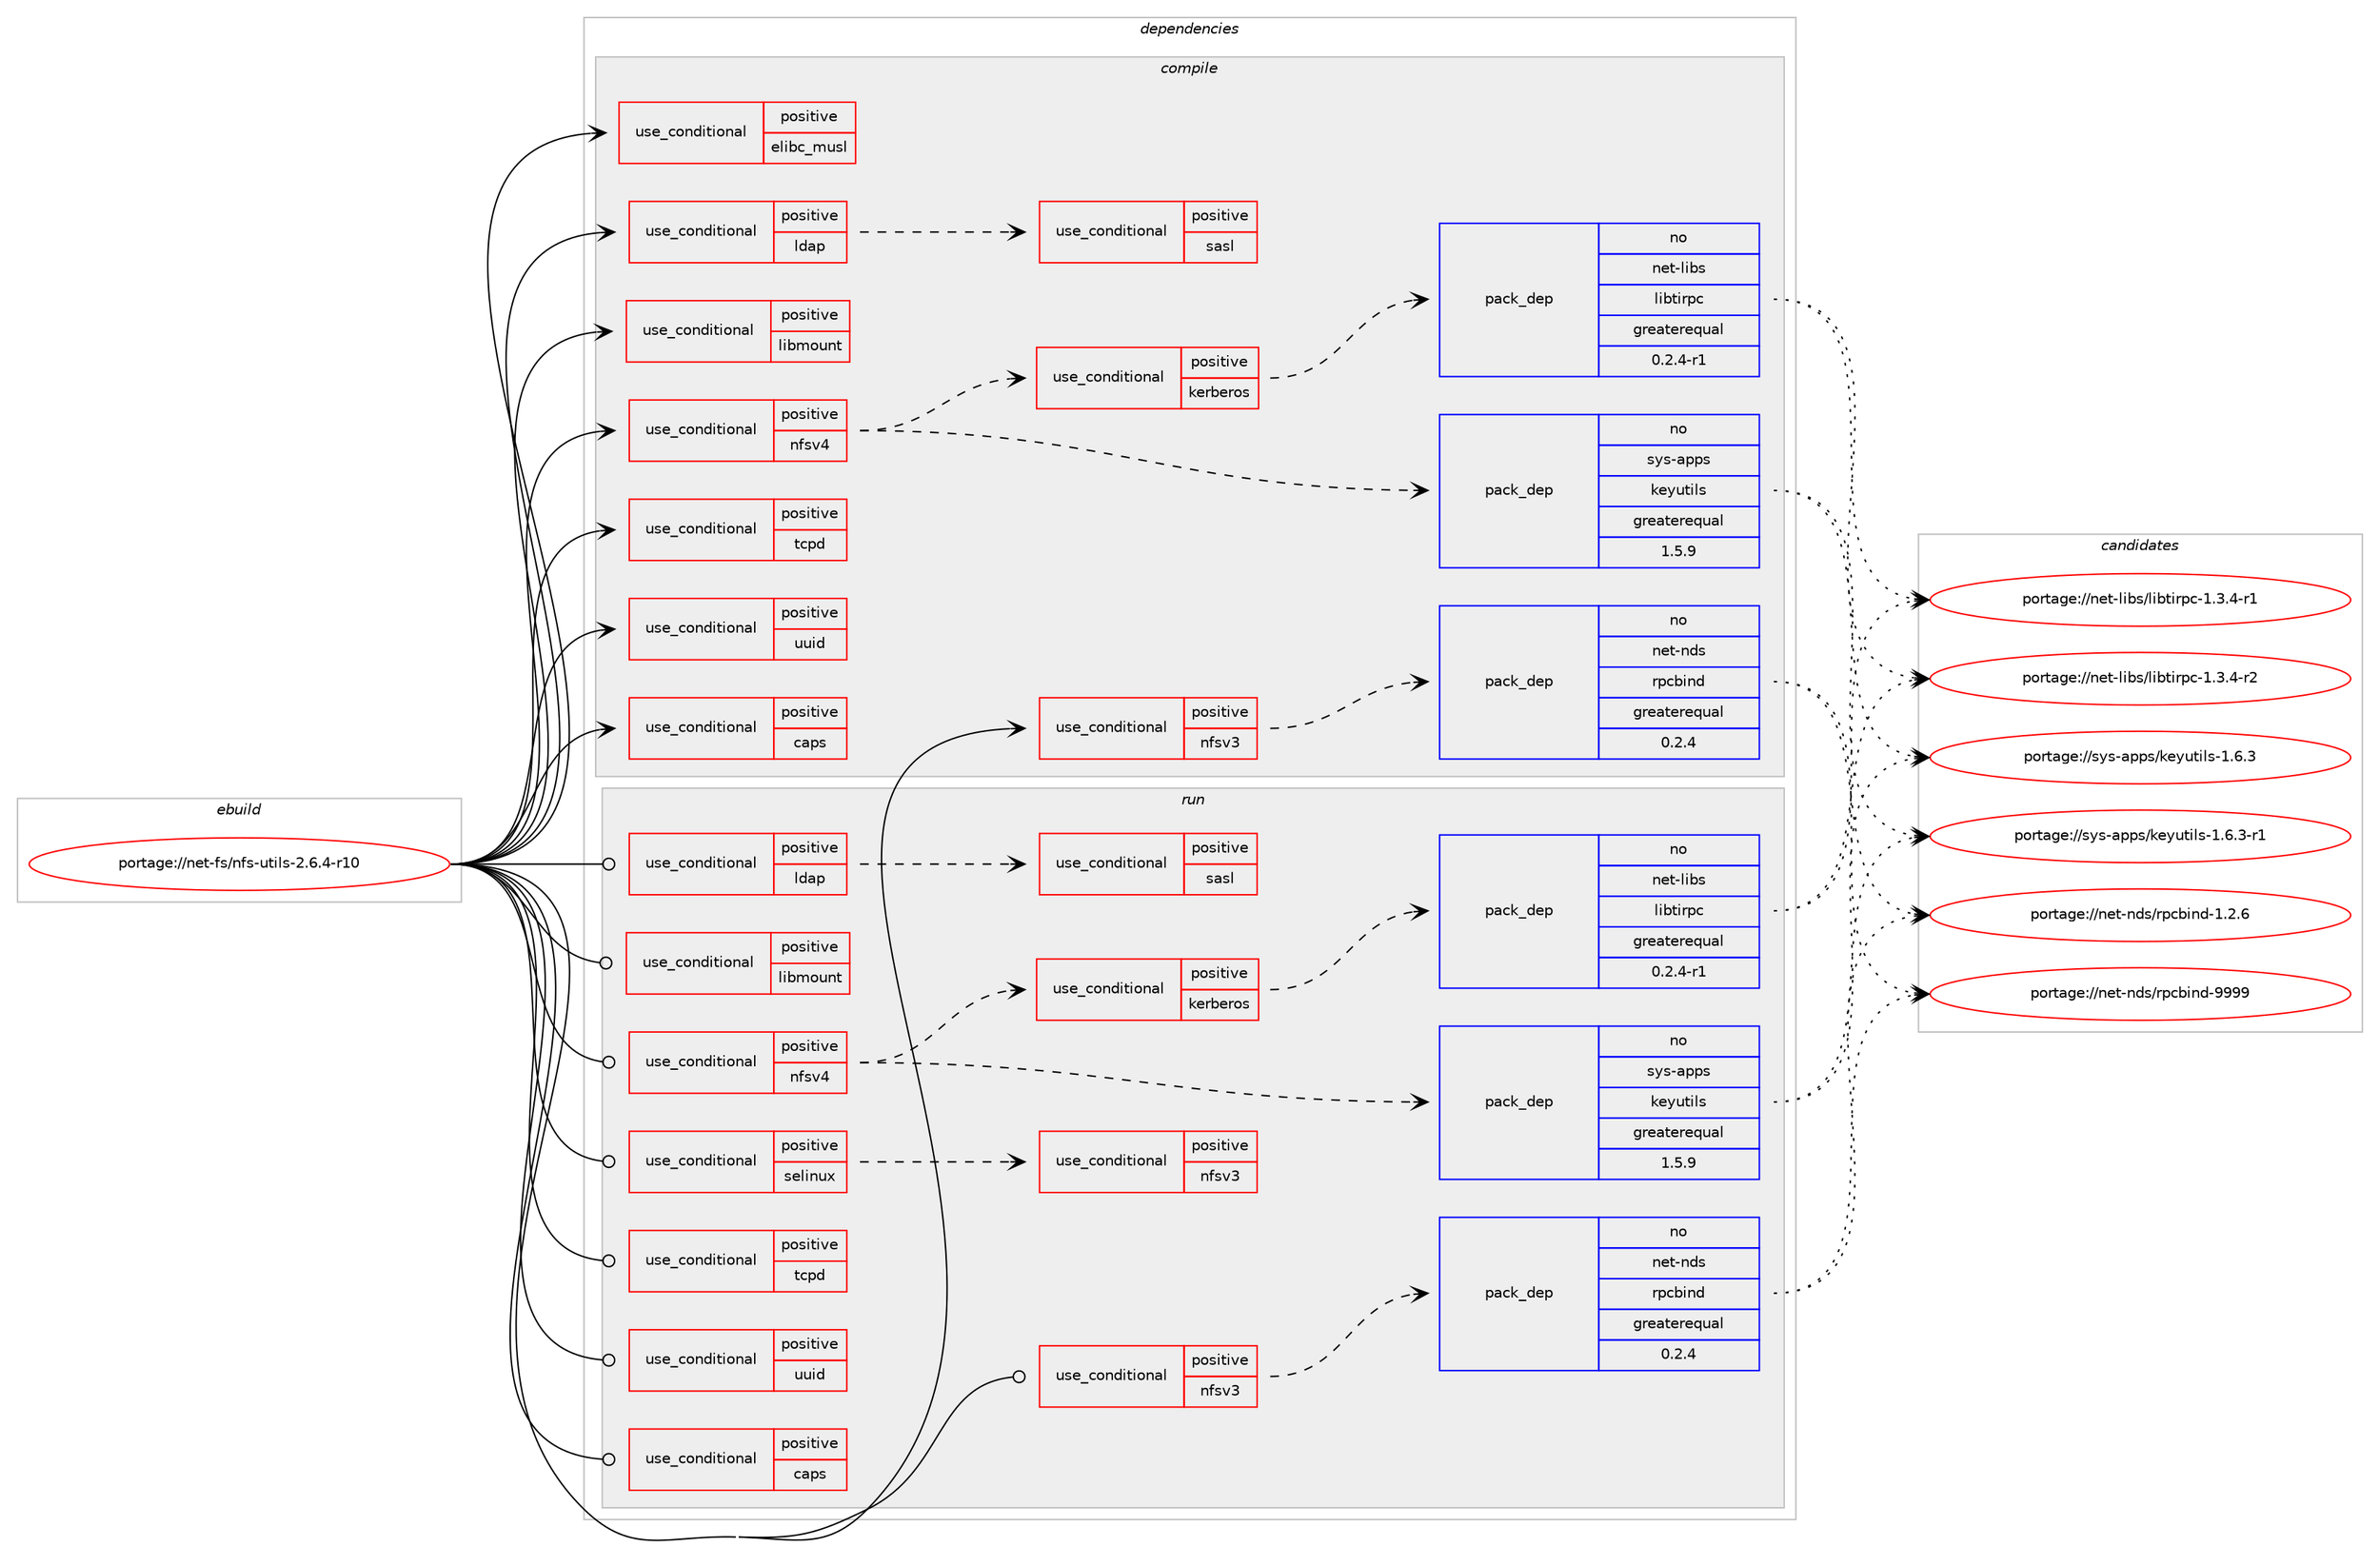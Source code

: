 digraph prolog {

# *************
# Graph options
# *************

newrank=true;
concentrate=true;
compound=true;
graph [rankdir=LR,fontname=Helvetica,fontsize=10,ranksep=1.5];#, ranksep=2.5, nodesep=0.2];
edge  [arrowhead=vee];
node  [fontname=Helvetica,fontsize=10];

# **********
# The ebuild
# **********

subgraph cluster_leftcol {
color=gray;
label=<<i>ebuild</i>>;
id [label="portage://net-fs/nfs-utils-2.6.4-r10", color=red, width=4, href="../net-fs/nfs-utils-2.6.4-r10.svg"];
}

# ****************
# The dependencies
# ****************

subgraph cluster_midcol {
color=gray;
label=<<i>dependencies</i>>;
subgraph cluster_compile {
fillcolor="#eeeeee";
style=filled;
label=<<i>compile</i>>;
subgraph cond1949 {
dependency2430 [label=<<TABLE BORDER="0" CELLBORDER="1" CELLSPACING="0" CELLPADDING="4"><TR><TD ROWSPAN="3" CELLPADDING="10">use_conditional</TD></TR><TR><TD>positive</TD></TR><TR><TD>caps</TD></TR></TABLE>>, shape=none, color=red];
# *** BEGIN UNKNOWN DEPENDENCY TYPE (TODO) ***
# dependency2430 -> package_dependency(portage://net-fs/nfs-utils-2.6.4-r10,install,no,sys-libs,libcap,none,[,,],[],[])
# *** END UNKNOWN DEPENDENCY TYPE (TODO) ***

}
id:e -> dependency2430:w [weight=20,style="solid",arrowhead="vee"];
subgraph cond1950 {
dependency2431 [label=<<TABLE BORDER="0" CELLBORDER="1" CELLSPACING="0" CELLPADDING="4"><TR><TD ROWSPAN="3" CELLPADDING="10">use_conditional</TD></TR><TR><TD>positive</TD></TR><TR><TD>elibc_musl</TD></TR></TABLE>>, shape=none, color=red];
# *** BEGIN UNKNOWN DEPENDENCY TYPE (TODO) ***
# dependency2431 -> package_dependency(portage://net-fs/nfs-utils-2.6.4-r10,install,no,sys-libs,queue-standalone,none,[,,],[],[])
# *** END UNKNOWN DEPENDENCY TYPE (TODO) ***

}
id:e -> dependency2431:w [weight=20,style="solid",arrowhead="vee"];
subgraph cond1951 {
dependency2432 [label=<<TABLE BORDER="0" CELLBORDER="1" CELLSPACING="0" CELLPADDING="4"><TR><TD ROWSPAN="3" CELLPADDING="10">use_conditional</TD></TR><TR><TD>positive</TD></TR><TR><TD>ldap</TD></TR></TABLE>>, shape=none, color=red];
# *** BEGIN UNKNOWN DEPENDENCY TYPE (TODO) ***
# dependency2432 -> package_dependency(portage://net-fs/nfs-utils-2.6.4-r10,install,no,net-nds,openldap,none,[,,],any_same_slot,[])
# *** END UNKNOWN DEPENDENCY TYPE (TODO) ***

subgraph cond1952 {
dependency2433 [label=<<TABLE BORDER="0" CELLBORDER="1" CELLSPACING="0" CELLPADDING="4"><TR><TD ROWSPAN="3" CELLPADDING="10">use_conditional</TD></TR><TR><TD>positive</TD></TR><TR><TD>sasl</TD></TR></TABLE>>, shape=none, color=red];
# *** BEGIN UNKNOWN DEPENDENCY TYPE (TODO) ***
# dependency2433 -> package_dependency(portage://net-fs/nfs-utils-2.6.4-r10,install,no,app-crypt,mit-krb5,none,[,,],[],[])
# *** END UNKNOWN DEPENDENCY TYPE (TODO) ***

# *** BEGIN UNKNOWN DEPENDENCY TYPE (TODO) ***
# dependency2433 -> package_dependency(portage://net-fs/nfs-utils-2.6.4-r10,install,no,dev-libs,cyrus-sasl,none,[,,],[slot(2)],[])
# *** END UNKNOWN DEPENDENCY TYPE (TODO) ***

}
dependency2432:e -> dependency2433:w [weight=20,style="dashed",arrowhead="vee"];
}
id:e -> dependency2432:w [weight=20,style="solid",arrowhead="vee"];
subgraph cond1953 {
dependency2434 [label=<<TABLE BORDER="0" CELLBORDER="1" CELLSPACING="0" CELLPADDING="4"><TR><TD ROWSPAN="3" CELLPADDING="10">use_conditional</TD></TR><TR><TD>positive</TD></TR><TR><TD>libmount</TD></TR></TABLE>>, shape=none, color=red];
# *** BEGIN UNKNOWN DEPENDENCY TYPE (TODO) ***
# dependency2434 -> package_dependency(portage://net-fs/nfs-utils-2.6.4-r10,install,no,sys-apps,util-linux,none,[,,],[],[])
# *** END UNKNOWN DEPENDENCY TYPE (TODO) ***

}
id:e -> dependency2434:w [weight=20,style="solid",arrowhead="vee"];
subgraph cond1954 {
dependency2435 [label=<<TABLE BORDER="0" CELLBORDER="1" CELLSPACING="0" CELLPADDING="4"><TR><TD ROWSPAN="3" CELLPADDING="10">use_conditional</TD></TR><TR><TD>positive</TD></TR><TR><TD>nfsv3</TD></TR></TABLE>>, shape=none, color=red];
subgraph pack456 {
dependency2436 [label=<<TABLE BORDER="0" CELLBORDER="1" CELLSPACING="0" CELLPADDING="4" WIDTH="220"><TR><TD ROWSPAN="6" CELLPADDING="30">pack_dep</TD></TR><TR><TD WIDTH="110">no</TD></TR><TR><TD>net-nds</TD></TR><TR><TD>rpcbind</TD></TR><TR><TD>greaterequal</TD></TR><TR><TD>0.2.4</TD></TR></TABLE>>, shape=none, color=blue];
}
dependency2435:e -> dependency2436:w [weight=20,style="dashed",arrowhead="vee"];
}
id:e -> dependency2435:w [weight=20,style="solid",arrowhead="vee"];
subgraph cond1955 {
dependency2437 [label=<<TABLE BORDER="0" CELLBORDER="1" CELLSPACING="0" CELLPADDING="4"><TR><TD ROWSPAN="3" CELLPADDING="10">use_conditional</TD></TR><TR><TD>positive</TD></TR><TR><TD>nfsv4</TD></TR></TABLE>>, shape=none, color=red];
subgraph pack457 {
dependency2438 [label=<<TABLE BORDER="0" CELLBORDER="1" CELLSPACING="0" CELLPADDING="4" WIDTH="220"><TR><TD ROWSPAN="6" CELLPADDING="30">pack_dep</TD></TR><TR><TD WIDTH="110">no</TD></TR><TR><TD>sys-apps</TD></TR><TR><TD>keyutils</TD></TR><TR><TD>greaterequal</TD></TR><TR><TD>1.5.9</TD></TR></TABLE>>, shape=none, color=blue];
}
dependency2437:e -> dependency2438:w [weight=20,style="dashed",arrowhead="vee"];
# *** BEGIN UNKNOWN DEPENDENCY TYPE (TODO) ***
# dependency2437 -> package_dependency(portage://net-fs/nfs-utils-2.6.4-r10,install,no,sys-fs,lvm2,none,[,,],[],[])
# *** END UNKNOWN DEPENDENCY TYPE (TODO) ***

subgraph cond1956 {
dependency2439 [label=<<TABLE BORDER="0" CELLBORDER="1" CELLSPACING="0" CELLPADDING="4"><TR><TD ROWSPAN="3" CELLPADDING="10">use_conditional</TD></TR><TR><TD>positive</TD></TR><TR><TD>kerberos</TD></TR></TABLE>>, shape=none, color=red];
subgraph pack458 {
dependency2440 [label=<<TABLE BORDER="0" CELLBORDER="1" CELLSPACING="0" CELLPADDING="4" WIDTH="220"><TR><TD ROWSPAN="6" CELLPADDING="30">pack_dep</TD></TR><TR><TD WIDTH="110">no</TD></TR><TR><TD>net-libs</TD></TR><TR><TD>libtirpc</TD></TR><TR><TD>greaterequal</TD></TR><TR><TD>0.2.4-r1</TD></TR></TABLE>>, shape=none, color=blue];
}
dependency2439:e -> dependency2440:w [weight=20,style="dashed",arrowhead="vee"];
# *** BEGIN UNKNOWN DEPENDENCY TYPE (TODO) ***
# dependency2439 -> package_dependency(portage://net-fs/nfs-utils-2.6.4-r10,install,no,app-crypt,mit-krb5,none,[,,],[],[])
# *** END UNKNOWN DEPENDENCY TYPE (TODO) ***

}
dependency2437:e -> dependency2439:w [weight=20,style="dashed",arrowhead="vee"];
}
id:e -> dependency2437:w [weight=20,style="solid",arrowhead="vee"];
subgraph cond1957 {
dependency2441 [label=<<TABLE BORDER="0" CELLBORDER="1" CELLSPACING="0" CELLPADDING="4"><TR><TD ROWSPAN="3" CELLPADDING="10">use_conditional</TD></TR><TR><TD>positive</TD></TR><TR><TD>tcpd</TD></TR></TABLE>>, shape=none, color=red];
# *** BEGIN UNKNOWN DEPENDENCY TYPE (TODO) ***
# dependency2441 -> package_dependency(portage://net-fs/nfs-utils-2.6.4-r10,install,no,sys-apps,tcp-wrappers,none,[,,],[],[])
# *** END UNKNOWN DEPENDENCY TYPE (TODO) ***

}
id:e -> dependency2441:w [weight=20,style="solid",arrowhead="vee"];
subgraph cond1958 {
dependency2442 [label=<<TABLE BORDER="0" CELLBORDER="1" CELLSPACING="0" CELLPADDING="4"><TR><TD ROWSPAN="3" CELLPADDING="10">use_conditional</TD></TR><TR><TD>positive</TD></TR><TR><TD>uuid</TD></TR></TABLE>>, shape=none, color=red];
# *** BEGIN UNKNOWN DEPENDENCY TYPE (TODO) ***
# dependency2442 -> package_dependency(portage://net-fs/nfs-utils-2.6.4-r10,install,no,sys-apps,util-linux,none,[,,],[],[])
# *** END UNKNOWN DEPENDENCY TYPE (TODO) ***

}
id:e -> dependency2442:w [weight=20,style="solid",arrowhead="vee"];
# *** BEGIN UNKNOWN DEPENDENCY TYPE (TODO) ***
# id -> package_dependency(portage://net-fs/nfs-utils-2.6.4-r10,install,no,dev-db,sqlite,none,[,,],[slot(3)],[])
# *** END UNKNOWN DEPENDENCY TYPE (TODO) ***

# *** BEGIN UNKNOWN DEPENDENCY TYPE (TODO) ***
# id -> package_dependency(portage://net-fs/nfs-utils-2.6.4-r10,install,no,dev-libs,libevent,none,[,,],any_same_slot,[])
# *** END UNKNOWN DEPENDENCY TYPE (TODO) ***

# *** BEGIN UNKNOWN DEPENDENCY TYPE (TODO) ***
# id -> package_dependency(portage://net-fs/nfs-utils-2.6.4-r10,install,no,dev-libs,libxml2,none,[,,],[],[])
# *** END UNKNOWN DEPENDENCY TYPE (TODO) ***

# *** BEGIN UNKNOWN DEPENDENCY TYPE (TODO) ***
# id -> package_dependency(portage://net-fs/nfs-utils-2.6.4-r10,install,no,net-libs,libtirpc,none,[,,],any_same_slot,[])
# *** END UNKNOWN DEPENDENCY TYPE (TODO) ***

# *** BEGIN UNKNOWN DEPENDENCY TYPE (TODO) ***
# id -> package_dependency(portage://net-fs/nfs-utils-2.6.4-r10,install,no,sys-fs,e2fsprogs,none,[,,],[],[])
# *** END UNKNOWN DEPENDENCY TYPE (TODO) ***

}
subgraph cluster_compileandrun {
fillcolor="#eeeeee";
style=filled;
label=<<i>compile and run</i>>;
}
subgraph cluster_run {
fillcolor="#eeeeee";
style=filled;
label=<<i>run</i>>;
subgraph cond1959 {
dependency2443 [label=<<TABLE BORDER="0" CELLBORDER="1" CELLSPACING="0" CELLPADDING="4"><TR><TD ROWSPAN="3" CELLPADDING="10">use_conditional</TD></TR><TR><TD>positive</TD></TR><TR><TD>caps</TD></TR></TABLE>>, shape=none, color=red];
# *** BEGIN UNKNOWN DEPENDENCY TYPE (TODO) ***
# dependency2443 -> package_dependency(portage://net-fs/nfs-utils-2.6.4-r10,run,no,sys-libs,libcap,none,[,,],[],[])
# *** END UNKNOWN DEPENDENCY TYPE (TODO) ***

}
id:e -> dependency2443:w [weight=20,style="solid",arrowhead="odot"];
subgraph cond1960 {
dependency2444 [label=<<TABLE BORDER="0" CELLBORDER="1" CELLSPACING="0" CELLPADDING="4"><TR><TD ROWSPAN="3" CELLPADDING="10">use_conditional</TD></TR><TR><TD>positive</TD></TR><TR><TD>ldap</TD></TR></TABLE>>, shape=none, color=red];
# *** BEGIN UNKNOWN DEPENDENCY TYPE (TODO) ***
# dependency2444 -> package_dependency(portage://net-fs/nfs-utils-2.6.4-r10,run,no,net-nds,openldap,none,[,,],any_same_slot,[])
# *** END UNKNOWN DEPENDENCY TYPE (TODO) ***

subgraph cond1961 {
dependency2445 [label=<<TABLE BORDER="0" CELLBORDER="1" CELLSPACING="0" CELLPADDING="4"><TR><TD ROWSPAN="3" CELLPADDING="10">use_conditional</TD></TR><TR><TD>positive</TD></TR><TR><TD>sasl</TD></TR></TABLE>>, shape=none, color=red];
# *** BEGIN UNKNOWN DEPENDENCY TYPE (TODO) ***
# dependency2445 -> package_dependency(portage://net-fs/nfs-utils-2.6.4-r10,run,no,app-crypt,mit-krb5,none,[,,],[],[])
# *** END UNKNOWN DEPENDENCY TYPE (TODO) ***

# *** BEGIN UNKNOWN DEPENDENCY TYPE (TODO) ***
# dependency2445 -> package_dependency(portage://net-fs/nfs-utils-2.6.4-r10,run,no,dev-libs,cyrus-sasl,none,[,,],[slot(2)],[])
# *** END UNKNOWN DEPENDENCY TYPE (TODO) ***

}
dependency2444:e -> dependency2445:w [weight=20,style="dashed",arrowhead="vee"];
}
id:e -> dependency2444:w [weight=20,style="solid",arrowhead="odot"];
subgraph cond1962 {
dependency2446 [label=<<TABLE BORDER="0" CELLBORDER="1" CELLSPACING="0" CELLPADDING="4"><TR><TD ROWSPAN="3" CELLPADDING="10">use_conditional</TD></TR><TR><TD>positive</TD></TR><TR><TD>libmount</TD></TR></TABLE>>, shape=none, color=red];
# *** BEGIN UNKNOWN DEPENDENCY TYPE (TODO) ***
# dependency2446 -> package_dependency(portage://net-fs/nfs-utils-2.6.4-r10,run,no,sys-apps,util-linux,none,[,,],[],[])
# *** END UNKNOWN DEPENDENCY TYPE (TODO) ***

}
id:e -> dependency2446:w [weight=20,style="solid",arrowhead="odot"];
subgraph cond1963 {
dependency2447 [label=<<TABLE BORDER="0" CELLBORDER="1" CELLSPACING="0" CELLPADDING="4"><TR><TD ROWSPAN="3" CELLPADDING="10">use_conditional</TD></TR><TR><TD>positive</TD></TR><TR><TD>nfsv3</TD></TR></TABLE>>, shape=none, color=red];
subgraph pack459 {
dependency2448 [label=<<TABLE BORDER="0" CELLBORDER="1" CELLSPACING="0" CELLPADDING="4" WIDTH="220"><TR><TD ROWSPAN="6" CELLPADDING="30">pack_dep</TD></TR><TR><TD WIDTH="110">no</TD></TR><TR><TD>net-nds</TD></TR><TR><TD>rpcbind</TD></TR><TR><TD>greaterequal</TD></TR><TR><TD>0.2.4</TD></TR></TABLE>>, shape=none, color=blue];
}
dependency2447:e -> dependency2448:w [weight=20,style="dashed",arrowhead="vee"];
}
id:e -> dependency2447:w [weight=20,style="solid",arrowhead="odot"];
subgraph cond1964 {
dependency2449 [label=<<TABLE BORDER="0" CELLBORDER="1" CELLSPACING="0" CELLPADDING="4"><TR><TD ROWSPAN="3" CELLPADDING="10">use_conditional</TD></TR><TR><TD>positive</TD></TR><TR><TD>nfsv4</TD></TR></TABLE>>, shape=none, color=red];
subgraph pack460 {
dependency2450 [label=<<TABLE BORDER="0" CELLBORDER="1" CELLSPACING="0" CELLPADDING="4" WIDTH="220"><TR><TD ROWSPAN="6" CELLPADDING="30">pack_dep</TD></TR><TR><TD WIDTH="110">no</TD></TR><TR><TD>sys-apps</TD></TR><TR><TD>keyutils</TD></TR><TR><TD>greaterequal</TD></TR><TR><TD>1.5.9</TD></TR></TABLE>>, shape=none, color=blue];
}
dependency2449:e -> dependency2450:w [weight=20,style="dashed",arrowhead="vee"];
# *** BEGIN UNKNOWN DEPENDENCY TYPE (TODO) ***
# dependency2449 -> package_dependency(portage://net-fs/nfs-utils-2.6.4-r10,run,no,sys-fs,lvm2,none,[,,],[],[])
# *** END UNKNOWN DEPENDENCY TYPE (TODO) ***

subgraph cond1965 {
dependency2451 [label=<<TABLE BORDER="0" CELLBORDER="1" CELLSPACING="0" CELLPADDING="4"><TR><TD ROWSPAN="3" CELLPADDING="10">use_conditional</TD></TR><TR><TD>positive</TD></TR><TR><TD>kerberos</TD></TR></TABLE>>, shape=none, color=red];
subgraph pack461 {
dependency2452 [label=<<TABLE BORDER="0" CELLBORDER="1" CELLSPACING="0" CELLPADDING="4" WIDTH="220"><TR><TD ROWSPAN="6" CELLPADDING="30">pack_dep</TD></TR><TR><TD WIDTH="110">no</TD></TR><TR><TD>net-libs</TD></TR><TR><TD>libtirpc</TD></TR><TR><TD>greaterequal</TD></TR><TR><TD>0.2.4-r1</TD></TR></TABLE>>, shape=none, color=blue];
}
dependency2451:e -> dependency2452:w [weight=20,style="dashed",arrowhead="vee"];
# *** BEGIN UNKNOWN DEPENDENCY TYPE (TODO) ***
# dependency2451 -> package_dependency(portage://net-fs/nfs-utils-2.6.4-r10,run,no,app-crypt,mit-krb5,none,[,,],[],[])
# *** END UNKNOWN DEPENDENCY TYPE (TODO) ***

}
dependency2449:e -> dependency2451:w [weight=20,style="dashed",arrowhead="vee"];
}
id:e -> dependency2449:w [weight=20,style="solid",arrowhead="odot"];
subgraph cond1966 {
dependency2453 [label=<<TABLE BORDER="0" CELLBORDER="1" CELLSPACING="0" CELLPADDING="4"><TR><TD ROWSPAN="3" CELLPADDING="10">use_conditional</TD></TR><TR><TD>positive</TD></TR><TR><TD>selinux</TD></TR></TABLE>>, shape=none, color=red];
# *** BEGIN UNKNOWN DEPENDENCY TYPE (TODO) ***
# dependency2453 -> package_dependency(portage://net-fs/nfs-utils-2.6.4-r10,run,no,sec-policy,selinux-rpc,none,[,,],[],[])
# *** END UNKNOWN DEPENDENCY TYPE (TODO) ***

subgraph cond1967 {
dependency2454 [label=<<TABLE BORDER="0" CELLBORDER="1" CELLSPACING="0" CELLPADDING="4"><TR><TD ROWSPAN="3" CELLPADDING="10">use_conditional</TD></TR><TR><TD>positive</TD></TR><TR><TD>nfsv3</TD></TR></TABLE>>, shape=none, color=red];
# *** BEGIN UNKNOWN DEPENDENCY TYPE (TODO) ***
# dependency2454 -> package_dependency(portage://net-fs/nfs-utils-2.6.4-r10,run,no,sec-policy,selinux-rpcbind,none,[,,],[],[])
# *** END UNKNOWN DEPENDENCY TYPE (TODO) ***

}
dependency2453:e -> dependency2454:w [weight=20,style="dashed",arrowhead="vee"];
}
id:e -> dependency2453:w [weight=20,style="solid",arrowhead="odot"];
subgraph cond1968 {
dependency2455 [label=<<TABLE BORDER="0" CELLBORDER="1" CELLSPACING="0" CELLPADDING="4"><TR><TD ROWSPAN="3" CELLPADDING="10">use_conditional</TD></TR><TR><TD>positive</TD></TR><TR><TD>tcpd</TD></TR></TABLE>>, shape=none, color=red];
# *** BEGIN UNKNOWN DEPENDENCY TYPE (TODO) ***
# dependency2455 -> package_dependency(portage://net-fs/nfs-utils-2.6.4-r10,run,no,sys-apps,tcp-wrappers,none,[,,],[],[])
# *** END UNKNOWN DEPENDENCY TYPE (TODO) ***

}
id:e -> dependency2455:w [weight=20,style="solid",arrowhead="odot"];
subgraph cond1969 {
dependency2456 [label=<<TABLE BORDER="0" CELLBORDER="1" CELLSPACING="0" CELLPADDING="4"><TR><TD ROWSPAN="3" CELLPADDING="10">use_conditional</TD></TR><TR><TD>positive</TD></TR><TR><TD>uuid</TD></TR></TABLE>>, shape=none, color=red];
# *** BEGIN UNKNOWN DEPENDENCY TYPE (TODO) ***
# dependency2456 -> package_dependency(portage://net-fs/nfs-utils-2.6.4-r10,run,no,sys-apps,util-linux,none,[,,],[],[])
# *** END UNKNOWN DEPENDENCY TYPE (TODO) ***

}
id:e -> dependency2456:w [weight=20,style="solid",arrowhead="odot"];
# *** BEGIN UNKNOWN DEPENDENCY TYPE (TODO) ***
# id -> package_dependency(portage://net-fs/nfs-utils-2.6.4-r10,run,no,dev-db,sqlite,none,[,,],[slot(3)],[])
# *** END UNKNOWN DEPENDENCY TYPE (TODO) ***

# *** BEGIN UNKNOWN DEPENDENCY TYPE (TODO) ***
# id -> package_dependency(portage://net-fs/nfs-utils-2.6.4-r10,run,no,dev-libs,libevent,none,[,,],any_same_slot,[])
# *** END UNKNOWN DEPENDENCY TYPE (TODO) ***

# *** BEGIN UNKNOWN DEPENDENCY TYPE (TODO) ***
# id -> package_dependency(portage://net-fs/nfs-utils-2.6.4-r10,run,no,dev-libs,libxml2,none,[,,],[],[])
# *** END UNKNOWN DEPENDENCY TYPE (TODO) ***

# *** BEGIN UNKNOWN DEPENDENCY TYPE (TODO) ***
# id -> package_dependency(portage://net-fs/nfs-utils-2.6.4-r10,run,no,net-libs,libtirpc,none,[,,],any_same_slot,[])
# *** END UNKNOWN DEPENDENCY TYPE (TODO) ***

# *** BEGIN UNKNOWN DEPENDENCY TYPE (TODO) ***
# id -> package_dependency(portage://net-fs/nfs-utils-2.6.4-r10,run,no,sys-fs,e2fsprogs,none,[,,],[],[])
# *** END UNKNOWN DEPENDENCY TYPE (TODO) ***

# *** BEGIN UNKNOWN DEPENDENCY TYPE (TODO) ***
# id -> package_dependency(portage://net-fs/nfs-utils-2.6.4-r10,run,weak,net-libs,libnfsidmap,none,[,,],[],[])
# *** END UNKNOWN DEPENDENCY TYPE (TODO) ***

}
}

# **************
# The candidates
# **************

subgraph cluster_choices {
rank=same;
color=gray;
label=<<i>candidates</i>>;

subgraph choice456 {
color=black;
nodesep=1;
choice11010111645110100115471141129998105110100454946504654 [label="portage://net-nds/rpcbind-1.2.6", color=red, width=4,href="../net-nds/rpcbind-1.2.6.svg"];
choice110101116451101001154711411299981051101004557575757 [label="portage://net-nds/rpcbind-9999", color=red, width=4,href="../net-nds/rpcbind-9999.svg"];
dependency2436:e -> choice11010111645110100115471141129998105110100454946504654:w [style=dotted,weight="100"];
dependency2436:e -> choice110101116451101001154711411299981051101004557575757:w [style=dotted,weight="100"];
}
subgraph choice457 {
color=black;
nodesep=1;
choice115121115459711211211547107101121117116105108115454946544651 [label="portage://sys-apps/keyutils-1.6.3", color=red, width=4,href="../sys-apps/keyutils-1.6.3.svg"];
choice1151211154597112112115471071011211171161051081154549465446514511449 [label="portage://sys-apps/keyutils-1.6.3-r1", color=red, width=4,href="../sys-apps/keyutils-1.6.3-r1.svg"];
dependency2438:e -> choice115121115459711211211547107101121117116105108115454946544651:w [style=dotted,weight="100"];
dependency2438:e -> choice1151211154597112112115471071011211171161051081154549465446514511449:w [style=dotted,weight="100"];
}
subgraph choice458 {
color=black;
nodesep=1;
choice11010111645108105981154710810598116105114112994549465146524511449 [label="portage://net-libs/libtirpc-1.3.4-r1", color=red, width=4,href="../net-libs/libtirpc-1.3.4-r1.svg"];
choice11010111645108105981154710810598116105114112994549465146524511450 [label="portage://net-libs/libtirpc-1.3.4-r2", color=red, width=4,href="../net-libs/libtirpc-1.3.4-r2.svg"];
dependency2440:e -> choice11010111645108105981154710810598116105114112994549465146524511449:w [style=dotted,weight="100"];
dependency2440:e -> choice11010111645108105981154710810598116105114112994549465146524511450:w [style=dotted,weight="100"];
}
subgraph choice459 {
color=black;
nodesep=1;
choice11010111645110100115471141129998105110100454946504654 [label="portage://net-nds/rpcbind-1.2.6", color=red, width=4,href="../net-nds/rpcbind-1.2.6.svg"];
choice110101116451101001154711411299981051101004557575757 [label="portage://net-nds/rpcbind-9999", color=red, width=4,href="../net-nds/rpcbind-9999.svg"];
dependency2448:e -> choice11010111645110100115471141129998105110100454946504654:w [style=dotted,weight="100"];
dependency2448:e -> choice110101116451101001154711411299981051101004557575757:w [style=dotted,weight="100"];
}
subgraph choice460 {
color=black;
nodesep=1;
choice115121115459711211211547107101121117116105108115454946544651 [label="portage://sys-apps/keyutils-1.6.3", color=red, width=4,href="../sys-apps/keyutils-1.6.3.svg"];
choice1151211154597112112115471071011211171161051081154549465446514511449 [label="portage://sys-apps/keyutils-1.6.3-r1", color=red, width=4,href="../sys-apps/keyutils-1.6.3-r1.svg"];
dependency2450:e -> choice115121115459711211211547107101121117116105108115454946544651:w [style=dotted,weight="100"];
dependency2450:e -> choice1151211154597112112115471071011211171161051081154549465446514511449:w [style=dotted,weight="100"];
}
subgraph choice461 {
color=black;
nodesep=1;
choice11010111645108105981154710810598116105114112994549465146524511449 [label="portage://net-libs/libtirpc-1.3.4-r1", color=red, width=4,href="../net-libs/libtirpc-1.3.4-r1.svg"];
choice11010111645108105981154710810598116105114112994549465146524511450 [label="portage://net-libs/libtirpc-1.3.4-r2", color=red, width=4,href="../net-libs/libtirpc-1.3.4-r2.svg"];
dependency2452:e -> choice11010111645108105981154710810598116105114112994549465146524511449:w [style=dotted,weight="100"];
dependency2452:e -> choice11010111645108105981154710810598116105114112994549465146524511450:w [style=dotted,weight="100"];
}
}

}
